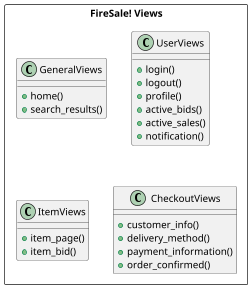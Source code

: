 @startuml FireSaleViews
scale 0.7
'scale 1.5 | scale 200 width | scale 100 height | scale [max] 200x100
rectangle "FireSale! Views" as views {
    class GeneralViews {
        + home()
        + search_results()
    }

    class UserViews {
        + login()
        + logout()
        + profile()
        + active_bids()
        + active_sales()
        + notification()
    }

    class ItemViews {
        + item_page()
        + item_bid()
    }

    class CheckoutViews {
        + customer_info()
        + delivery_method()
        + payment_information()
        + order_confirmed()
    }
}
@enduml
